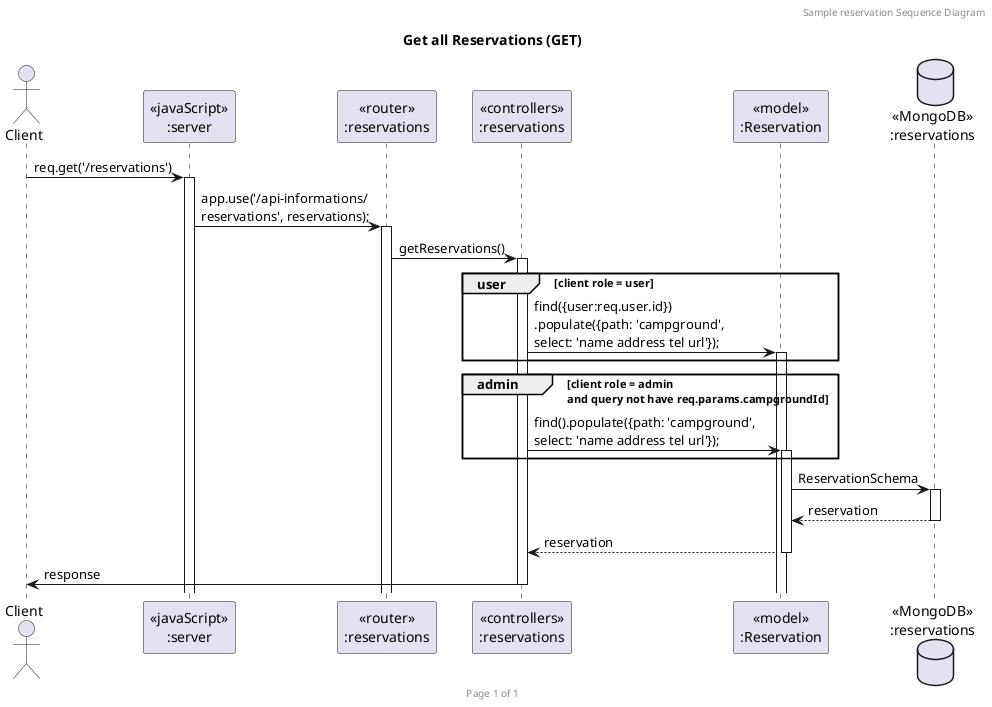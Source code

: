 @startuml Get all Reservations (GET)Reservation

header Sample reservation Sequence Diagram
footer Page %page% of %lastpage%
title "Get all Reservations (GET)"

actor "Client" as client
participant "<<javaScript>>\n:server" as server
participant "<<router>>\n:reservations" as routerReservations
participant "<<controllers>>\n:reservations" as controllersReservations
participant "<<model>>\n:Reservation" as modelReservation
database "<<MongoDB>>\n:reservations" as ReservationsDatabase

client->server ++:req.get('/reservations')
server->routerReservations ++:app.use('/api-informations/\nreservations', reservations);
routerReservations -> controllersReservations ++:getReservations()
group user [client role = user]
    controllersReservations->modelReservation ++:find({user:req.user.id})\n.populate({path: 'campground', \nselect: 'name address tel url'});
end
group admin [client role = admin \nand query not have req.params.campgroundId]
    controllersReservations->modelReservation ++:find().populate({path: 'campground', \nselect: 'name address tel url'});
end
modelReservation ->ReservationsDatabase ++: ReservationSchema
ReservationsDatabase --> modelReservation --: reservation
controllersReservations <-- modelReservation --:reservation
controllersReservations->client --:response

@enduml
